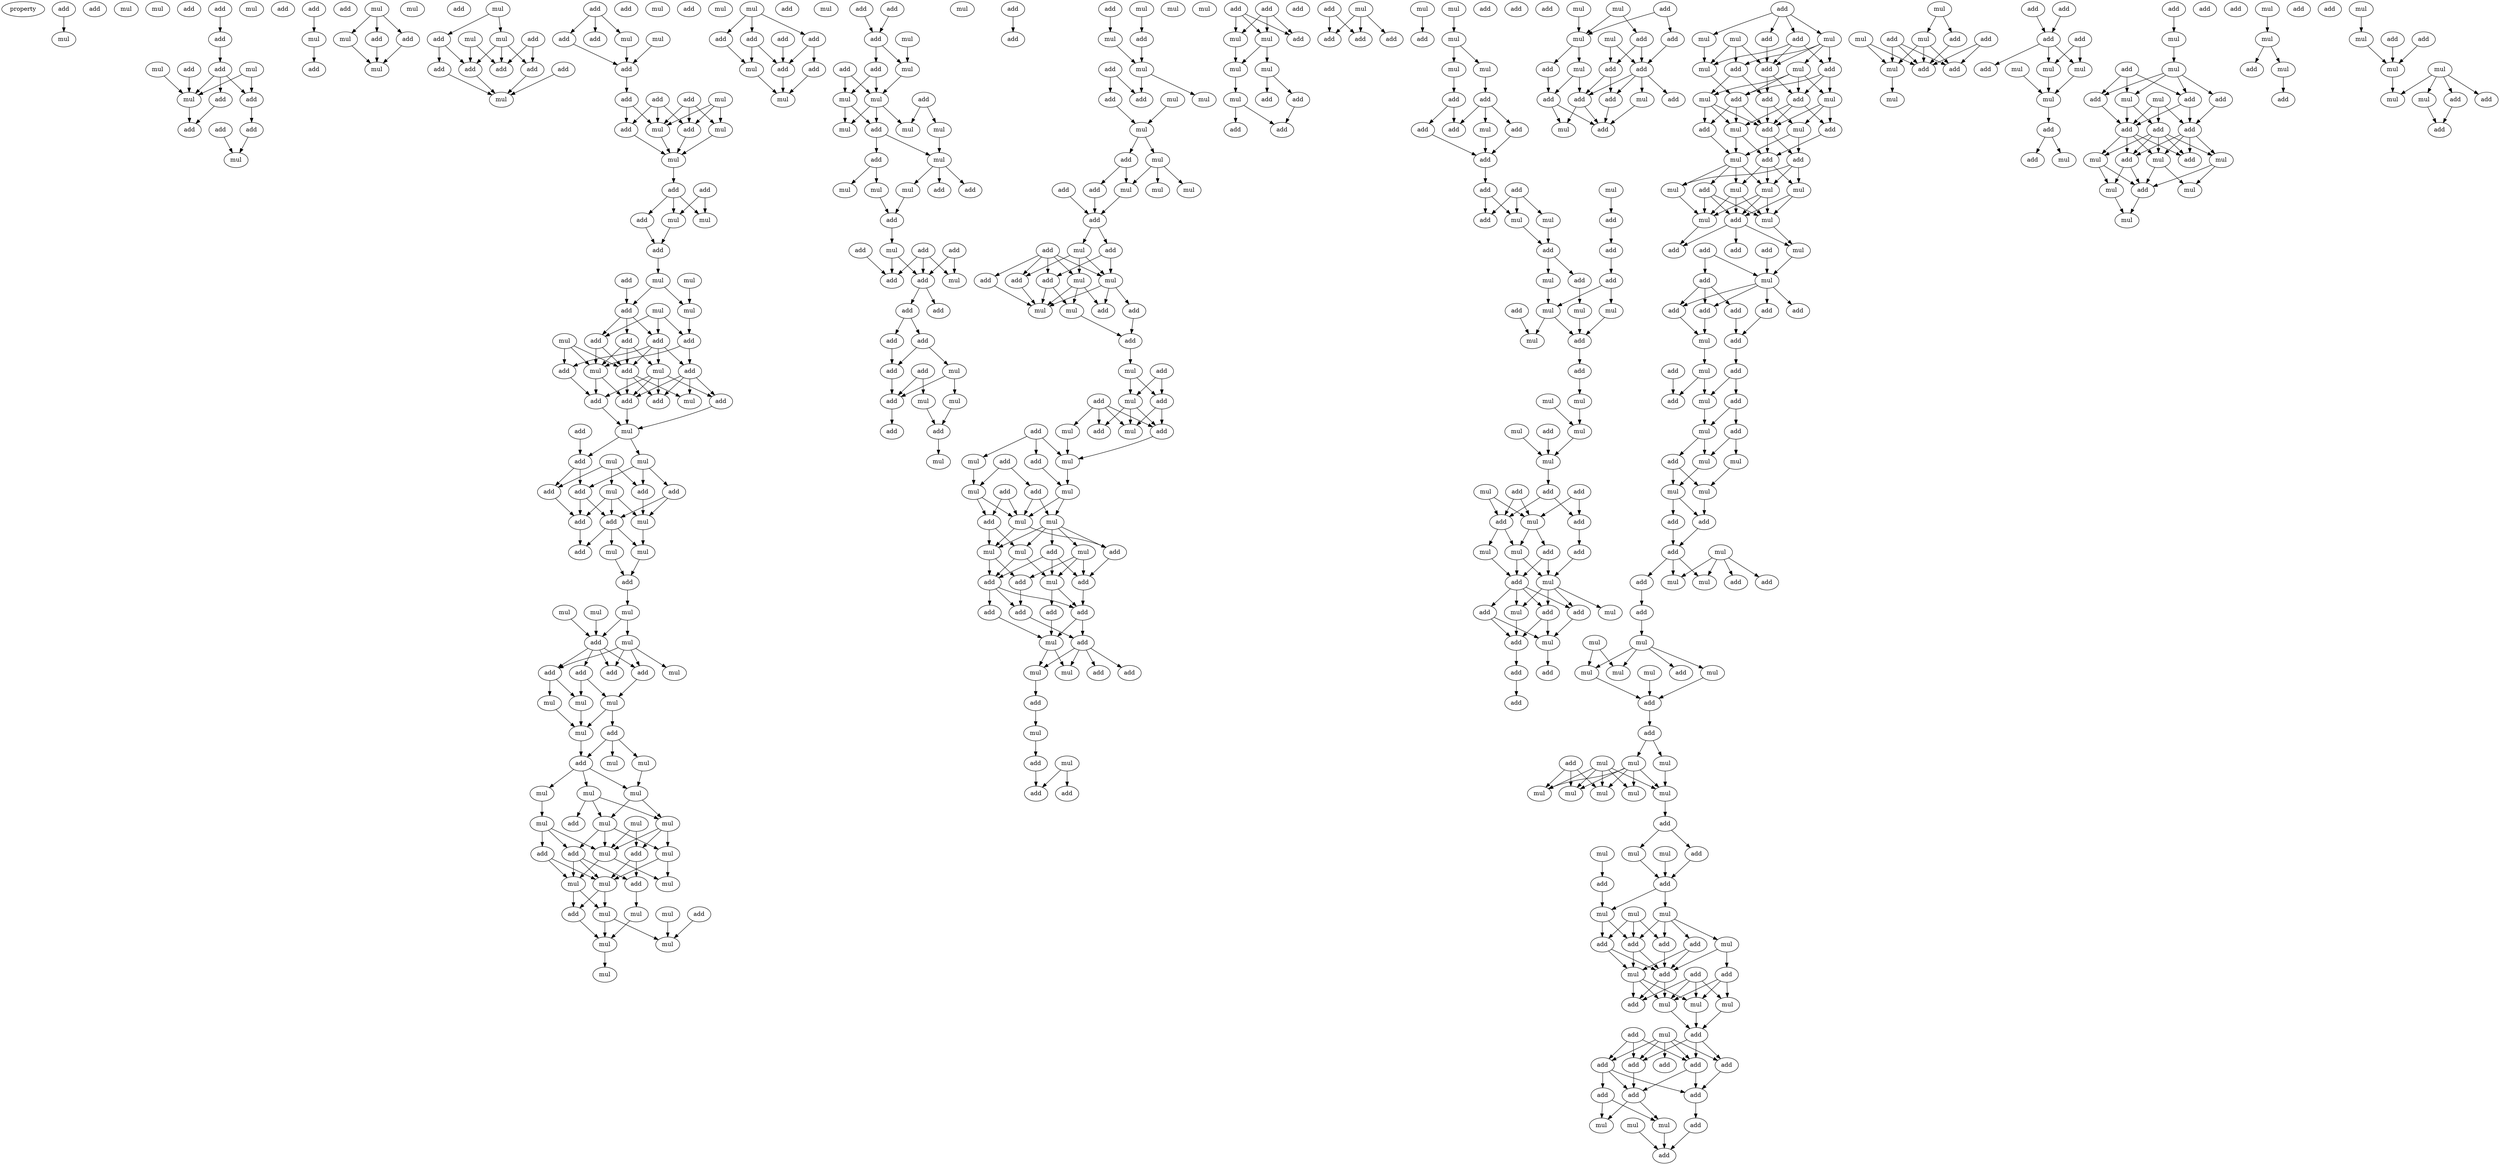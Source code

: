 digraph {
    node [fontcolor=black]
    property [mul=2,lf=1.7]
    0 [ label = add ];
    1 [ label = add ];
    2 [ label = mul ];
    3 [ label = mul ];
    4 [ label = mul ];
    5 [ label = add ];
    6 [ label = add ];
    7 [ label = add ];
    8 [ label = add ];
    9 [ label = mul ];
    10 [ label = mul ];
    11 [ label = add ];
    12 [ label = add ];
    13 [ label = mul ];
    14 [ label = add ];
    15 [ label = add ];
    16 [ label = add ];
    17 [ label = add ];
    18 [ label = mul ];
    19 [ label = mul ];
    20 [ label = add ];
    21 [ label = add ];
    22 [ label = mul ];
    23 [ label = add ];
    24 [ label = add ];
    25 [ label = mul ];
    26 [ label = mul ];
    27 [ label = mul ];
    28 [ label = add ];
    29 [ label = add ];
    30 [ label = mul ];
    31 [ label = add ];
    32 [ label = mul ];
    33 [ label = add ];
    34 [ label = add ];
    35 [ label = mul ];
    36 [ label = mul ];
    37 [ label = add ];
    38 [ label = add ];
    39 [ label = add ];
    40 [ label = add ];
    41 [ label = add ];
    42 [ label = mul ];
    43 [ label = add ];
    44 [ label = add ];
    45 [ label = add ];
    46 [ label = mul ];
    47 [ label = mul ];
    48 [ label = add ];
    49 [ label = add ];
    50 [ label = add ];
    51 [ label = add ];
    52 [ label = mul ];
    53 [ label = add ];
    54 [ label = add ];
    55 [ label = mul ];
    56 [ label = mul ];
    57 [ label = mul ];
    58 [ label = add ];
    59 [ label = add ];
    60 [ label = add ];
    61 [ label = mul ];
    62 [ label = add ];
    63 [ label = mul ];
    64 [ label = mul ];
    65 [ label = add ];
    66 [ label = add ];
    67 [ label = mul ];
    68 [ label = mul ];
    69 [ label = mul ];
    70 [ label = add ];
    71 [ label = mul ];
    72 [ label = mul ];
    73 [ label = add ];
    74 [ label = add ];
    75 [ label = add ];
    76 [ label = add ];
    77 [ label = mul ];
    78 [ label = add ];
    79 [ label = add ];
    80 [ label = mul ];
    81 [ label = add ];
    82 [ label = add ];
    83 [ label = mul ];
    84 [ label = add ];
    85 [ label = add ];
    86 [ label = add ];
    87 [ label = add ];
    88 [ label = mul ];
    89 [ label = add ];
    90 [ label = mul ];
    91 [ label = mul ];
    92 [ label = mul ];
    93 [ label = add ];
    94 [ label = add ];
    95 [ label = add ];
    96 [ label = add ];
    97 [ label = mul ];
    98 [ label = add ];
    99 [ label = add ];
    100 [ label = mul ];
    101 [ label = add ];
    102 [ label = add ];
    103 [ label = mul ];
    104 [ label = add ];
    105 [ label = mul ];
    106 [ label = mul ];
    107 [ label = mul ];
    108 [ label = add ];
    109 [ label = mul ];
    110 [ label = add ];
    111 [ label = add ];
    112 [ label = mul ];
    113 [ label = add ];
    114 [ label = add ];
    115 [ label = mul ];
    116 [ label = mul ];
    117 [ label = mul ];
    118 [ label = add ];
    119 [ label = mul ];
    120 [ label = mul ];
    121 [ label = add ];
    122 [ label = mul ];
    123 [ label = mul ];
    124 [ label = mul ];
    125 [ label = mul ];
    126 [ label = mul ];
    127 [ label = mul ];
    128 [ label = mul ];
    129 [ label = mul ];
    130 [ label = mul ];
    131 [ label = add ];
    132 [ label = mul ];
    133 [ label = add ];
    134 [ label = mul ];
    135 [ label = add ];
    136 [ label = add ];
    137 [ label = mul ];
    138 [ label = add ];
    139 [ label = mul ];
    140 [ label = mul ];
    141 [ label = mul ];
    142 [ label = mul ];
    143 [ label = add ];
    144 [ label = mul ];
    145 [ label = add ];
    146 [ label = mul ];
    147 [ label = mul ];
    148 [ label = mul ];
    149 [ label = mul ];
    150 [ label = add ];
    151 [ label = add ];
    152 [ label = add ];
    153 [ label = add ];
    154 [ label = add ];
    155 [ label = add ];
    156 [ label = mul ];
    157 [ label = add ];
    158 [ label = mul ];
    159 [ label = mul ];
    160 [ label = add ];
    161 [ label = mul ];
    162 [ label = add ];
    163 [ label = add ];
    164 [ label = mul ];
    165 [ label = mul ];
    166 [ label = add ];
    167 [ label = add ];
    168 [ label = add ];
    169 [ label = add ];
    170 [ label = mul ];
    171 [ label = mul ];
    172 [ label = add ];
    173 [ label = mul ];
    174 [ label = add ];
    175 [ label = mul ];
    176 [ label = mul ];
    177 [ label = add ];
    178 [ label = mul ];
    179 [ label = mul ];
    180 [ label = add ];
    181 [ label = add ];
    182 [ label = mul ];
    183 [ label = mul ];
    184 [ label = add ];
    185 [ label = add ];
    186 [ label = add ];
    187 [ label = add ];
    188 [ label = mul ];
    189 [ label = add ];
    190 [ label = mul ];
    191 [ label = add ];
    192 [ label = add ];
    193 [ label = add ];
    194 [ label = add ];
    195 [ label = add ];
    196 [ label = add ];
    197 [ label = add ];
    198 [ label = mul ];
    199 [ label = mul ];
    200 [ label = mul ];
    201 [ label = add ];
    202 [ label = add ];
    203 [ label = add ];
    204 [ label = mul ];
    205 [ label = mul ];
    206 [ label = add ];
    207 [ label = mul ];
    208 [ label = add ];
    209 [ label = add ];
    210 [ label = mul ];
    211 [ label = add ];
    212 [ label = add ];
    213 [ label = mul ];
    214 [ label = mul ];
    215 [ label = mul ];
    216 [ label = add ];
    217 [ label = mul ];
    218 [ label = mul ];
    219 [ label = mul ];
    220 [ label = mul ];
    221 [ label = add ];
    222 [ label = add ];
    223 [ label = add ];
    224 [ label = add ];
    225 [ label = mul ];
    226 [ label = add ];
    227 [ label = mul ];
    228 [ label = add ];
    229 [ label = mul ];
    230 [ label = add ];
    231 [ label = add ];
    232 [ label = mul ];
    233 [ label = add ];
    234 [ label = mul ];
    235 [ label = add ];
    236 [ label = add ];
    237 [ label = add ];
    238 [ label = mul ];
    239 [ label = mul ];
    240 [ label = add ];
    241 [ label = add ];
    242 [ label = mul ];
    243 [ label = add ];
    244 [ label = mul ];
    245 [ label = add ];
    246 [ label = add ];
    247 [ label = mul ];
    248 [ label = add ];
    249 [ label = add ];
    250 [ label = mul ];
    251 [ label = mul ];
    252 [ label = add ];
    253 [ label = mul ];
    254 [ label = add ];
    255 [ label = mul ];
    256 [ label = add ];
    257 [ label = mul ];
    258 [ label = mul ];
    259 [ label = add ];
    260 [ label = mul ];
    261 [ label = mul ];
    262 [ label = add ];
    263 [ label = add ];
    264 [ label = add ];
    265 [ label = add ];
    266 [ label = mul ];
    267 [ label = add ];
    268 [ label = add ];
    269 [ label = add ];
    270 [ label = add ];
    271 [ label = add ];
    272 [ label = mul ];
    273 [ label = mul ];
    274 [ label = add ];
    275 [ label = mul ];
    276 [ label = add ];
    277 [ label = add ];
    278 [ label = mul ];
    279 [ label = mul ];
    280 [ label = mul ];
    281 [ label = add ];
    282 [ label = add ];
    283 [ label = add ];
    284 [ label = mul ];
    285 [ label = add ];
    286 [ label = add ];
    287 [ label = mul ];
    288 [ label = add ];
    289 [ label = add ];
    290 [ label = mul ];
    291 [ label = mul ];
    292 [ label = mul ];
    293 [ label = mul ];
    294 [ label = add ];
    295 [ label = add ];
    296 [ label = add ];
    297 [ label = add ];
    298 [ label = mul ];
    299 [ label = add ];
    300 [ label = add ];
    301 [ label = add ];
    302 [ label = add ];
    303 [ label = mul ];
    304 [ label = add ];
    305 [ label = mul ];
    306 [ label = mul ];
    307 [ label = mul ];
    308 [ label = mul ];
    309 [ label = add ];
    310 [ label = add ];
    311 [ label = add ];
    312 [ label = mul ];
    313 [ label = add ];
    314 [ label = add ];
    315 [ label = add ];
    316 [ label = mul ];
    317 [ label = add ];
    318 [ label = add ];
    319 [ label = add ];
    320 [ label = mul ];
    321 [ label = add ];
    322 [ label = mul ];
    323 [ label = add ];
    324 [ label = add ];
    325 [ label = mul ];
    326 [ label = add ];
    327 [ label = add ];
    328 [ label = add ];
    329 [ label = mul ];
    330 [ label = mul ];
    331 [ label = add ];
    332 [ label = mul ];
    333 [ label = mul ];
    334 [ label = add ];
    335 [ label = add ];
    336 [ label = mul ];
    337 [ label = mul ];
    338 [ label = mul ];
    339 [ label = add ];
    340 [ label = mul ];
    341 [ label = mul ];
    342 [ label = mul ];
    343 [ label = add ];
    344 [ label = add ];
    345 [ label = add ];
    346 [ label = mul ];
    347 [ label = add ];
    348 [ label = add ];
    349 [ label = add ];
    350 [ label = mul ];
    351 [ label = add ];
    352 [ label = mul ];
    353 [ label = add ];
    354 [ label = add ];
    355 [ label = mul ];
    356 [ label = add ];
    357 [ label = add ];
    358 [ label = mul ];
    359 [ label = add ];
    360 [ label = mul ];
    361 [ label = mul ];
    362 [ label = add ];
    363 [ label = add ];
    364 [ label = add ];
    365 [ label = add ];
    366 [ label = add ];
    367 [ label = add ];
    368 [ label = mul ];
    369 [ label = mul ];
    370 [ label = add ];
    371 [ label = add ];
    372 [ label = mul ];
    373 [ label = mul ];
    374 [ label = mul ];
    375 [ label = add ];
    376 [ label = add ];
    377 [ label = add ];
    378 [ label = add ];
    379 [ label = mul ];
    380 [ label = add ];
    381 [ label = add ];
    382 [ label = add ];
    383 [ label = add ];
    384 [ label = mul ];
    385 [ label = add ];
    386 [ label = mul ];
    387 [ label = add ];
    388 [ label = mul ];
    389 [ label = mul ];
    390 [ label = add ];
    391 [ label = mul ];
    392 [ label = mul ];
    393 [ label = add ];
    394 [ label = add ];
    395 [ label = add ];
    396 [ label = mul ];
    397 [ label = add ];
    398 [ label = add ];
    399 [ label = add ];
    400 [ label = mul ];
    401 [ label = add ];
    402 [ label = add ];
    403 [ label = mul ];
    404 [ label = mul ];
    405 [ label = add ];
    406 [ label = add ];
    407 [ label = mul ];
    408 [ label = add ];
    409 [ label = mul ];
    410 [ label = mul ];
    411 [ label = mul ];
    412 [ label = add ];
    413 [ label = mul ];
    414 [ label = add ];
    415 [ label = mul ];
    416 [ label = mul ];
    417 [ label = add ];
    418 [ label = add ];
    419 [ label = mul ];
    420 [ label = add ];
    421 [ label = add ];
    422 [ label = add ];
    423 [ label = mul ];
    424 [ label = add ];
    425 [ label = add ];
    426 [ label = add ];
    427 [ label = add ];
    428 [ label = add ];
    429 [ label = add ];
    430 [ label = mul ];
    431 [ label = add ];
    432 [ label = mul ];
    433 [ label = add ];
    434 [ label = add ];
    435 [ label = add ];
    436 [ label = mul ];
    437 [ label = add ];
    438 [ label = mul ];
    439 [ label = mul ];
    440 [ label = add ];
    441 [ label = mul ];
    442 [ label = mul ];
    443 [ label = mul ];
    444 [ label = add ];
    445 [ label = add ];
    446 [ label = add ];
    447 [ label = mul ];
    448 [ label = add ];
    449 [ label = add ];
    450 [ label = add ];
    451 [ label = mul ];
    452 [ label = mul ];
    453 [ label = add ];
    454 [ label = mul ];
    455 [ label = mul ];
    456 [ label = mul ];
    457 [ label = mul ];
    458 [ label = mul ];
    459 [ label = add ];
    460 [ label = mul ];
    461 [ label = add ];
    462 [ label = add ];
    463 [ label = mul ];
    464 [ label = add ];
    465 [ label = mul ];
    466 [ label = mul ];
    467 [ label = mul ];
    468 [ label = mul ];
    469 [ label = mul ];
    470 [ label = mul ];
    471 [ label = mul ];
    472 [ label = add ];
    473 [ label = add ];
    474 [ label = mul ];
    475 [ label = mul ];
    476 [ label = mul ];
    477 [ label = add ];
    478 [ label = add ];
    479 [ label = mul ];
    480 [ label = mul ];
    481 [ label = mul ];
    482 [ label = add ];
    483 [ label = add ];
    484 [ label = mul ];
    485 [ label = add ];
    486 [ label = add ];
    487 [ label = add ];
    488 [ label = mul ];
    489 [ label = add ];
    490 [ label = add ];
    491 [ label = mul ];
    492 [ label = add ];
    493 [ label = mul ];
    494 [ label = mul ];
    495 [ label = mul ];
    496 [ label = add ];
    497 [ label = add ];
    498 [ label = add ];
    499 [ label = add ];
    500 [ label = add ];
    501 [ label = add ];
    502 [ label = add ];
    503 [ label = add ];
    504 [ label = add ];
    505 [ label = add ];
    506 [ label = add ];
    507 [ label = mul ];
    508 [ label = mul ];
    509 [ label = mul ];
    510 [ label = add ];
    511 [ label = mul ];
    512 [ label = add ];
    513 [ label = mul ];
    514 [ label = add ];
    515 [ label = add ];
    516 [ label = mul ];
    517 [ label = mul ];
    518 [ label = add ];
    519 [ label = add ];
    520 [ label = mul ];
    521 [ label = add ];
    522 [ label = add ];
    523 [ label = add ];
    524 [ label = add ];
    525 [ label = mul ];
    526 [ label = add ];
    527 [ label = mul ];
    528 [ label = mul ];
    529 [ label = mul ];
    530 [ label = add ];
    531 [ label = add ];
    532 [ label = mul ];
    533 [ label = add ];
    534 [ label = mul ];
    535 [ label = mul ];
    536 [ label = add ];
    537 [ label = add ];
    538 [ label = add ];
    539 [ label = mul ];
    540 [ label = add ];
    541 [ label = mul ];
    542 [ label = add ];
    543 [ label = add ];
    544 [ label = add ];
    545 [ label = add ];
    546 [ label = add ];
    547 [ label = mul ];
    548 [ label = add ];
    549 [ label = mul ];
    550 [ label = mul ];
    551 [ label = mul ];
    552 [ label = add ];
    553 [ label = mul ];
    554 [ label = mul ];
    555 [ label = add ];
    556 [ label = mul ];
    557 [ label = add ];
    558 [ label = mul ];
    559 [ label = add ];
    560 [ label = mul ];
    561 [ label = add ];
    562 [ label = add ];
    563 [ label = mul ];
    564 [ label = add ];
    565 [ label = add ];
    566 [ label = mul ];
    567 [ label = mul ];
    568 [ label = mul ];
    569 [ label = mul ];
    570 [ label = add ];
    571 [ label = mul ];
    572 [ label = add ];
    573 [ label = add ];
    0 -> 4 [ name = 0 ];
    6 -> 7 [ name = 1 ];
    7 -> 8 [ name = 2 ];
    8 -> 12 [ name = 3 ];
    8 -> 13 [ name = 4 ];
    8 -> 14 [ name = 5 ];
    9 -> 13 [ name = 6 ];
    9 -> 14 [ name = 7 ];
    10 -> 13 [ name = 8 ];
    11 -> 13 [ name = 9 ];
    12 -> 15 [ name = 10 ];
    13 -> 15 [ name = 11 ];
    14 -> 16 [ name = 12 ];
    16 -> 18 [ name = 13 ];
    17 -> 18 [ name = 14 ];
    21 -> 22 [ name = 15 ];
    22 -> 23 [ name = 16 ];
    25 -> 26 [ name = 17 ];
    25 -> 28 [ name = 18 ];
    25 -> 29 [ name = 19 ];
    26 -> 30 [ name = 20 ];
    28 -> 30 [ name = 21 ];
    29 -> 30 [ name = 22 ];
    32 -> 34 [ name = 23 ];
    32 -> 36 [ name = 24 ];
    33 -> 38 [ name = 25 ];
    33 -> 40 [ name = 26 ];
    34 -> 37 [ name = 27 ];
    34 -> 41 [ name = 28 ];
    35 -> 40 [ name = 29 ];
    35 -> 41 [ name = 30 ];
    36 -> 38 [ name = 31 ];
    36 -> 40 [ name = 32 ];
    36 -> 41 [ name = 33 ];
    37 -> 42 [ name = 34 ];
    38 -> 42 [ name = 35 ];
    39 -> 42 [ name = 36 ];
    41 -> 42 [ name = 37 ];
    43 -> 44 [ name = 38 ];
    43 -> 45 [ name = 39 ];
    43 -> 46 [ name = 40 ];
    44 -> 48 [ name = 41 ];
    46 -> 48 [ name = 42 ];
    47 -> 48 [ name = 43 ];
    48 -> 50 [ name = 44 ];
    49 -> 53 [ name = 45 ];
    49 -> 54 [ name = 46 ];
    49 -> 56 [ name = 47 ];
    50 -> 53 [ name = 48 ];
    50 -> 56 [ name = 49 ];
    51 -> 54 [ name = 50 ];
    51 -> 55 [ name = 51 ];
    51 -> 56 [ name = 52 ];
    52 -> 54 [ name = 53 ];
    52 -> 55 [ name = 54 ];
    52 -> 56 [ name = 55 ];
    53 -> 57 [ name = 56 ];
    54 -> 57 [ name = 57 ];
    55 -> 57 [ name = 58 ];
    56 -> 57 [ name = 59 ];
    57 -> 59 [ name = 60 ];
    59 -> 61 [ name = 61 ];
    59 -> 62 [ name = 62 ];
    59 -> 63 [ name = 63 ];
    60 -> 61 [ name = 64 ];
    60 -> 63 [ name = 65 ];
    61 -> 65 [ name = 66 ];
    62 -> 65 [ name = 67 ];
    65 -> 67 [ name = 68 ];
    66 -> 70 [ name = 69 ];
    67 -> 69 [ name = 70 ];
    67 -> 70 [ name = 71 ];
    68 -> 69 [ name = 72 ];
    69 -> 76 [ name = 73 ];
    70 -> 73 [ name = 74 ];
    70 -> 74 [ name = 75 ];
    70 -> 75 [ name = 76 ];
    71 -> 74 [ name = 77 ];
    71 -> 75 [ name = 78 ];
    71 -> 76 [ name = 79 ];
    72 -> 78 [ name = 80 ];
    72 -> 80 [ name = 81 ];
    72 -> 81 [ name = 82 ];
    73 -> 77 [ name = 83 ];
    73 -> 80 [ name = 84 ];
    73 -> 81 [ name = 85 ];
    74 -> 77 [ name = 86 ];
    74 -> 78 [ name = 87 ];
    74 -> 79 [ name = 88 ];
    74 -> 81 [ name = 89 ];
    75 -> 80 [ name = 90 ];
    75 -> 81 [ name = 91 ];
    76 -> 79 [ name = 92 ];
    76 -> 80 [ name = 93 ];
    77 -> 82 [ name = 94 ];
    77 -> 84 [ name = 95 ];
    77 -> 85 [ name = 96 ];
    77 -> 86 [ name = 97 ];
    78 -> 86 [ name = 98 ];
    79 -> 82 [ name = 99 ];
    79 -> 83 [ name = 100 ];
    79 -> 84 [ name = 101 ];
    79 -> 85 [ name = 102 ];
    80 -> 82 [ name = 103 ];
    80 -> 86 [ name = 104 ];
    81 -> 82 [ name = 105 ];
    81 -> 83 [ name = 106 ];
    81 -> 84 [ name = 107 ];
    82 -> 88 [ name = 108 ];
    85 -> 88 [ name = 109 ];
    86 -> 88 [ name = 110 ];
    87 -> 89 [ name = 111 ];
    88 -> 89 [ name = 112 ];
    88 -> 90 [ name = 113 ];
    89 -> 94 [ name = 114 ];
    89 -> 95 [ name = 115 ];
    90 -> 93 [ name = 116 ];
    90 -> 94 [ name = 117 ];
    90 -> 96 [ name = 118 ];
    91 -> 92 [ name = 119 ];
    91 -> 93 [ name = 120 ];
    91 -> 95 [ name = 121 ];
    92 -> 97 [ name = 122 ];
    92 -> 98 [ name = 123 ];
    92 -> 99 [ name = 124 ];
    93 -> 97 [ name = 125 ];
    94 -> 98 [ name = 126 ];
    94 -> 99 [ name = 127 ];
    95 -> 99 [ name = 128 ];
    96 -> 97 [ name = 129 ];
    96 -> 98 [ name = 130 ];
    97 -> 100 [ name = 131 ];
    98 -> 100 [ name = 132 ];
    98 -> 101 [ name = 133 ];
    98 -> 103 [ name = 134 ];
    99 -> 101 [ name = 135 ];
    100 -> 104 [ name = 136 ];
    103 -> 104 [ name = 137 ];
    104 -> 106 [ name = 138 ];
    105 -> 108 [ name = 139 ];
    106 -> 108 [ name = 140 ];
    106 -> 109 [ name = 141 ];
    107 -> 108 [ name = 142 ];
    108 -> 110 [ name = 143 ];
    108 -> 111 [ name = 144 ];
    108 -> 113 [ name = 145 ];
    108 -> 114 [ name = 146 ];
    109 -> 111 [ name = 147 ];
    109 -> 112 [ name = 148 ];
    109 -> 113 [ name = 149 ];
    109 -> 114 [ name = 150 ];
    110 -> 116 [ name = 151 ];
    110 -> 117 [ name = 152 ];
    113 -> 115 [ name = 153 ];
    113 -> 117 [ name = 154 ];
    114 -> 116 [ name = 155 ];
    115 -> 119 [ name = 156 ];
    116 -> 118 [ name = 157 ];
    116 -> 119 [ name = 158 ];
    117 -> 119 [ name = 159 ];
    118 -> 121 [ name = 160 ];
    118 -> 122 [ name = 161 ];
    118 -> 123 [ name = 162 ];
    119 -> 121 [ name = 163 ];
    121 -> 124 [ name = 164 ];
    121 -> 125 [ name = 165 ];
    121 -> 126 [ name = 166 ];
    122 -> 125 [ name = 167 ];
    124 -> 127 [ name = 168 ];
    124 -> 130 [ name = 169 ];
    124 -> 131 [ name = 170 ];
    125 -> 127 [ name = 171 ];
    125 -> 130 [ name = 172 ];
    126 -> 128 [ name = 173 ];
    127 -> 132 [ name = 174 ];
    127 -> 134 [ name = 175 ];
    127 -> 136 [ name = 176 ];
    128 -> 133 [ name = 177 ];
    128 -> 134 [ name = 178 ];
    128 -> 135 [ name = 179 ];
    129 -> 134 [ name = 180 ];
    129 -> 136 [ name = 181 ];
    130 -> 132 [ name = 182 ];
    130 -> 134 [ name = 183 ];
    130 -> 135 [ name = 184 ];
    132 -> 137 [ name = 185 ];
    132 -> 139 [ name = 186 ];
    133 -> 137 [ name = 187 ];
    133 -> 140 [ name = 188 ];
    134 -> 139 [ name = 189 ];
    134 -> 140 [ name = 190 ];
    135 -> 137 [ name = 191 ];
    135 -> 138 [ name = 192 ];
    135 -> 140 [ name = 193 ];
    136 -> 137 [ name = 194 ];
    136 -> 138 [ name = 195 ];
    137 -> 141 [ name = 196 ];
    137 -> 143 [ name = 197 ];
    138 -> 144 [ name = 198 ];
    140 -> 141 [ name = 199 ];
    140 -> 143 [ name = 200 ];
    141 -> 146 [ name = 201 ];
    141 -> 147 [ name = 202 ];
    142 -> 147 [ name = 203 ];
    143 -> 146 [ name = 204 ];
    144 -> 146 [ name = 205 ];
    145 -> 147 [ name = 206 ];
    146 -> 148 [ name = 207 ];
    149 -> 151 [ name = 208 ];
    149 -> 152 [ name = 209 ];
    149 -> 154 [ name = 210 ];
    150 -> 157 [ name = 211 ];
    151 -> 156 [ name = 212 ];
    151 -> 157 [ name = 213 ];
    152 -> 156 [ name = 214 ];
    154 -> 155 [ name = 215 ];
    154 -> 157 [ name = 216 ];
    155 -> 158 [ name = 217 ];
    156 -> 158 [ name = 218 ];
    157 -> 158 [ name = 219 ];
    160 -> 163 [ name = 220 ];
    162 -> 163 [ name = 221 ];
    163 -> 165 [ name = 222 ];
    163 -> 167 [ name = 223 ];
    164 -> 165 [ name = 224 ];
    165 -> 170 [ name = 225 ];
    166 -> 170 [ name = 226 ];
    166 -> 171 [ name = 227 ];
    167 -> 170 [ name = 228 ];
    167 -> 171 [ name = 229 ];
    168 -> 172 [ name = 230 ];
    169 -> 175 [ name = 231 ];
    169 -> 176 [ name = 232 ];
    170 -> 173 [ name = 233 ];
    170 -> 174 [ name = 234 ];
    170 -> 176 [ name = 235 ];
    171 -> 173 [ name = 236 ];
    171 -> 174 [ name = 237 ];
    174 -> 177 [ name = 238 ];
    174 -> 178 [ name = 239 ];
    175 -> 178 [ name = 240 ];
    177 -> 179 [ name = 241 ];
    177 -> 182 [ name = 242 ];
    178 -> 180 [ name = 243 ];
    178 -> 181 [ name = 244 ];
    178 -> 183 [ name = 245 ];
    182 -> 184 [ name = 246 ];
    183 -> 184 [ name = 247 ];
    184 -> 188 [ name = 248 ];
    185 -> 189 [ name = 249 ];
    186 -> 190 [ name = 250 ];
    186 -> 191 [ name = 251 ];
    187 -> 189 [ name = 252 ];
    187 -> 190 [ name = 253 ];
    187 -> 191 [ name = 254 ];
    188 -> 189 [ name = 255 ];
    188 -> 191 [ name = 256 ];
    191 -> 192 [ name = 257 ];
    191 -> 193 [ name = 258 ];
    192 -> 194 [ name = 259 ];
    192 -> 195 [ name = 260 ];
    194 -> 197 [ name = 261 ];
    195 -> 197 [ name = 262 ];
    195 -> 198 [ name = 263 ];
    196 -> 200 [ name = 264 ];
    196 -> 201 [ name = 265 ];
    197 -> 201 [ name = 266 ];
    198 -> 199 [ name = 267 ];
    198 -> 201 [ name = 268 ];
    199 -> 202 [ name = 269 ];
    200 -> 202 [ name = 270 ];
    201 -> 203 [ name = 271 ];
    202 -> 204 [ name = 272 ];
    205 -> 208 [ name = 273 ];
    206 -> 207 [ name = 274 ];
    207 -> 210 [ name = 275 ];
    208 -> 210 [ name = 276 ];
    209 -> 211 [ name = 277 ];
    209 -> 212 [ name = 278 ];
    210 -> 211 [ name = 279 ];
    210 -> 214 [ name = 280 ];
    212 -> 215 [ name = 281 ];
    213 -> 215 [ name = 282 ];
    215 -> 216 [ name = 283 ];
    215 -> 217 [ name = 284 ];
    216 -> 219 [ name = 285 ];
    216 -> 222 [ name = 286 ];
    217 -> 218 [ name = 287 ];
    217 -> 219 [ name = 288 ];
    217 -> 220 [ name = 289 ];
    219 -> 223 [ name = 290 ];
    221 -> 223 [ name = 291 ];
    222 -> 223 [ name = 292 ];
    223 -> 224 [ name = 293 ];
    223 -> 225 [ name = 294 ];
    224 -> 227 [ name = 295 ];
    224 -> 230 [ name = 296 ];
    225 -> 227 [ name = 297 ];
    225 -> 229 [ name = 298 ];
    225 -> 231 [ name = 299 ];
    226 -> 227 [ name = 300 ];
    226 -> 228 [ name = 301 ];
    226 -> 229 [ name = 302 ];
    226 -> 230 [ name = 303 ];
    226 -> 231 [ name = 304 ];
    227 -> 232 [ name = 305 ];
    227 -> 233 [ name = 306 ];
    227 -> 235 [ name = 307 ];
    228 -> 232 [ name = 308 ];
    229 -> 232 [ name = 309 ];
    229 -> 233 [ name = 310 ];
    229 -> 234 [ name = 311 ];
    230 -> 232 [ name = 312 ];
    230 -> 234 [ name = 313 ];
    231 -> 232 [ name = 314 ];
    234 -> 236 [ name = 315 ];
    235 -> 236 [ name = 316 ];
    236 -> 238 [ name = 317 ];
    237 -> 239 [ name = 318 ];
    237 -> 241 [ name = 319 ];
    238 -> 239 [ name = 320 ];
    238 -> 241 [ name = 321 ];
    239 -> 242 [ name = 322 ];
    239 -> 243 [ name = 323 ];
    239 -> 245 [ name = 324 ];
    240 -> 242 [ name = 325 ];
    240 -> 243 [ name = 326 ];
    240 -> 244 [ name = 327 ];
    240 -> 245 [ name = 328 ];
    241 -> 242 [ name = 329 ];
    241 -> 245 [ name = 330 ];
    244 -> 247 [ name = 331 ];
    245 -> 247 [ name = 332 ];
    246 -> 247 [ name = 333 ];
    246 -> 248 [ name = 334 ];
    246 -> 250 [ name = 335 ];
    247 -> 253 [ name = 336 ];
    248 -> 253 [ name = 337 ];
    249 -> 251 [ name = 338 ];
    249 -> 254 [ name = 339 ];
    250 -> 251 [ name = 340 ];
    251 -> 255 [ name = 341 ];
    251 -> 256 [ name = 342 ];
    252 -> 255 [ name = 343 ];
    252 -> 256 [ name = 344 ];
    253 -> 255 [ name = 345 ];
    253 -> 257 [ name = 346 ];
    254 -> 255 [ name = 347 ];
    254 -> 257 [ name = 348 ];
    255 -> 259 [ name = 349 ];
    255 -> 260 [ name = 350 ];
    256 -> 260 [ name = 351 ];
    256 -> 261 [ name = 352 ];
    257 -> 258 [ name = 353 ];
    257 -> 259 [ name = 354 ];
    257 -> 260 [ name = 355 ];
    257 -> 261 [ name = 356 ];
    257 -> 262 [ name = 357 ];
    258 -> 264 [ name = 358 ];
    258 -> 265 [ name = 359 ];
    258 -> 266 [ name = 360 ];
    259 -> 264 [ name = 361 ];
    260 -> 263 [ name = 362 ];
    260 -> 265 [ name = 363 ];
    261 -> 263 [ name = 364 ];
    261 -> 266 [ name = 365 ];
    262 -> 263 [ name = 366 ];
    262 -> 264 [ name = 367 ];
    262 -> 266 [ name = 368 ];
    263 -> 267 [ name = 369 ];
    263 -> 269 [ name = 370 ];
    263 -> 270 [ name = 371 ];
    264 -> 270 [ name = 372 ];
    265 -> 269 [ name = 373 ];
    266 -> 268 [ name = 374 ];
    266 -> 270 [ name = 375 ];
    267 -> 272 [ name = 376 ];
    268 -> 272 [ name = 377 ];
    269 -> 271 [ name = 378 ];
    270 -> 271 [ name = 379 ];
    270 -> 272 [ name = 380 ];
    271 -> 273 [ name = 381 ];
    271 -> 274 [ name = 382 ];
    271 -> 275 [ name = 383 ];
    271 -> 276 [ name = 384 ];
    272 -> 273 [ name = 385 ];
    272 -> 275 [ name = 386 ];
    275 -> 277 [ name = 387 ];
    277 -> 278 [ name = 388 ];
    278 -> 281 [ name = 389 ];
    280 -> 282 [ name = 390 ];
    280 -> 283 [ name = 391 ];
    281 -> 282 [ name = 392 ];
    285 -> 287 [ name = 393 ];
    285 -> 289 [ name = 394 ];
    285 -> 290 [ name = 395 ];
    286 -> 287 [ name = 396 ];
    286 -> 289 [ name = 397 ];
    286 -> 290 [ name = 398 ];
    287 -> 291 [ name = 399 ];
    290 -> 291 [ name = 400 ];
    290 -> 292 [ name = 401 ];
    291 -> 293 [ name = 402 ];
    292 -> 294 [ name = 403 ];
    292 -> 295 [ name = 404 ];
    293 -> 296 [ name = 405 ];
    293 -> 297 [ name = 406 ];
    295 -> 297 [ name = 407 ];
    298 -> 300 [ name = 408 ];
    298 -> 301 [ name = 409 ];
    298 -> 302 [ name = 410 ];
    299 -> 300 [ name = 411 ];
    299 -> 302 [ name = 412 ];
    303 -> 304 [ name = 413 ];
    305 -> 306 [ name = 414 ];
    306 -> 307 [ name = 415 ];
    306 -> 308 [ name = 416 ];
    307 -> 310 [ name = 417 ];
    308 -> 309 [ name = 418 ];
    309 -> 311 [ name = 419 ];
    309 -> 312 [ name = 420 ];
    309 -> 314 [ name = 421 ];
    310 -> 311 [ name = 422 ];
    310 -> 313 [ name = 423 ];
    312 -> 315 [ name = 424 ];
    313 -> 315 [ name = 425 ];
    314 -> 315 [ name = 426 ];
    315 -> 317 [ name = 427 ];
    316 -> 321 [ name = 428 ];
    317 -> 319 [ name = 429 ];
    317 -> 320 [ name = 430 ];
    318 -> 319 [ name = 431 ];
    318 -> 320 [ name = 432 ];
    318 -> 322 [ name = 433 ];
    320 -> 324 [ name = 434 ];
    321 -> 323 [ name = 435 ];
    322 -> 324 [ name = 436 ];
    323 -> 326 [ name = 437 ];
    324 -> 325 [ name = 438 ];
    324 -> 327 [ name = 439 ];
    325 -> 329 [ name = 440 ];
    326 -> 329 [ name = 441 ];
    326 -> 332 [ name = 442 ];
    327 -> 330 [ name = 443 ];
    329 -> 333 [ name = 444 ];
    329 -> 334 [ name = 445 ];
    330 -> 334 [ name = 446 ];
    331 -> 333 [ name = 447 ];
    332 -> 334 [ name = 448 ];
    334 -> 335 [ name = 449 ];
    335 -> 337 [ name = 450 ];
    336 -> 340 [ name = 451 ];
    337 -> 340 [ name = 452 ];
    338 -> 341 [ name = 453 ];
    339 -> 341 [ name = 454 ];
    340 -> 341 [ name = 455 ];
    341 -> 343 [ name = 456 ];
    342 -> 346 [ name = 457 ];
    342 -> 347 [ name = 458 ];
    343 -> 347 [ name = 459 ];
    343 -> 348 [ name = 460 ];
    344 -> 346 [ name = 461 ];
    344 -> 347 [ name = 462 ];
    345 -> 346 [ name = 463 ];
    345 -> 348 [ name = 464 ];
    346 -> 351 [ name = 465 ];
    346 -> 352 [ name = 466 ];
    347 -> 350 [ name = 467 ];
    347 -> 352 [ name = 468 ];
    348 -> 349 [ name = 469 ];
    349 -> 355 [ name = 470 ];
    350 -> 354 [ name = 471 ];
    351 -> 354 [ name = 472 ];
    351 -> 355 [ name = 473 ];
    352 -> 354 [ name = 474 ];
    352 -> 355 [ name = 475 ];
    354 -> 356 [ name = 476 ];
    354 -> 357 [ name = 477 ];
    354 -> 358 [ name = 478 ];
    354 -> 359 [ name = 479 ];
    355 -> 356 [ name = 480 ];
    355 -> 357 [ name = 481 ];
    355 -> 358 [ name = 482 ];
    355 -> 360 [ name = 483 ];
    356 -> 361 [ name = 484 ];
    356 -> 362 [ name = 485 ];
    357 -> 361 [ name = 486 ];
    358 -> 362 [ name = 487 ];
    359 -> 361 [ name = 488 ];
    359 -> 362 [ name = 489 ];
    361 -> 363 [ name = 490 ];
    362 -> 365 [ name = 491 ];
    365 -> 366 [ name = 492 ];
    367 -> 371 [ name = 493 ];
    367 -> 372 [ name = 494 ];
    368 -> 372 [ name = 495 ];
    369 -> 370 [ name = 496 ];
    369 -> 372 [ name = 497 ];
    370 -> 375 [ name = 498 ];
    370 -> 376 [ name = 499 ];
    371 -> 375 [ name = 500 ];
    372 -> 374 [ name = 501 ];
    372 -> 377 [ name = 502 ];
    373 -> 375 [ name = 503 ];
    373 -> 376 [ name = 504 ];
    374 -> 378 [ name = 505 ];
    374 -> 382 [ name = 506 ];
    375 -> 379 [ name = 507 ];
    375 -> 380 [ name = 508 ];
    375 -> 381 [ name = 509 ];
    375 -> 382 [ name = 510 ];
    376 -> 381 [ name = 511 ];
    376 -> 382 [ name = 512 ];
    377 -> 378 [ name = 513 ];
    378 -> 383 [ name = 514 ];
    378 -> 384 [ name = 515 ];
    379 -> 383 [ name = 516 ];
    381 -> 383 [ name = 517 ];
    382 -> 383 [ name = 518 ];
    382 -> 384 [ name = 519 ];
    385 -> 386 [ name = 520 ];
    385 -> 387 [ name = 521 ];
    385 -> 389 [ name = 522 ];
    385 -> 390 [ name = 523 ];
    386 -> 391 [ name = 524 ];
    386 -> 393 [ name = 525 ];
    386 -> 394 [ name = 526 ];
    386 -> 395 [ name = 527 ];
    387 -> 392 [ name = 528 ];
    387 -> 394 [ name = 529 ];
    387 -> 395 [ name = 530 ];
    388 -> 392 [ name = 531 ];
    388 -> 393 [ name = 532 ];
    388 -> 395 [ name = 533 ];
    389 -> 392 [ name = 534 ];
    390 -> 395 [ name = 535 ];
    391 -> 396 [ name = 536 ];
    391 -> 397 [ name = 537 ];
    391 -> 399 [ name = 538 ];
    391 -> 400 [ name = 539 ];
    392 -> 397 [ name = 540 ];
    393 -> 396 [ name = 541 ];
    393 -> 398 [ name = 542 ];
    394 -> 397 [ name = 543 ];
    394 -> 399 [ name = 544 ];
    394 -> 400 [ name = 545 ];
    395 -> 398 [ name = 546 ];
    395 -> 399 [ name = 547 ];
    396 -> 401 [ name = 548 ];
    396 -> 402 [ name = 549 ];
    396 -> 403 [ name = 550 ];
    397 -> 401 [ name = 551 ];
    397 -> 402 [ name = 552 ];
    397 -> 403 [ name = 553 ];
    398 -> 401 [ name = 554 ];
    398 -> 404 [ name = 555 ];
    399 -> 401 [ name = 556 ];
    399 -> 403 [ name = 557 ];
    399 -> 405 [ name = 558 ];
    400 -> 401 [ name = 559 ];
    400 -> 404 [ name = 560 ];
    400 -> 405 [ name = 561 ];
    401 -> 406 [ name = 562 ];
    401 -> 408 [ name = 563 ];
    402 -> 407 [ name = 564 ];
    403 -> 407 [ name = 565 ];
    403 -> 408 [ name = 566 ];
    404 -> 406 [ name = 567 ];
    404 -> 407 [ name = 568 ];
    405 -> 408 [ name = 569 ];
    406 -> 409 [ name = 570 ];
    406 -> 410 [ name = 571 ];
    406 -> 411 [ name = 572 ];
    407 -> 409 [ name = 573 ];
    407 -> 410 [ name = 574 ];
    407 -> 412 [ name = 575 ];
    407 -> 413 [ name = 576 ];
    408 -> 409 [ name = 577 ];
    408 -> 411 [ name = 578 ];
    408 -> 413 [ name = 579 ];
    409 -> 414 [ name = 580 ];
    409 -> 415 [ name = 581 ];
    409 -> 416 [ name = 582 ];
    410 -> 415 [ name = 583 ];
    411 -> 414 [ name = 584 ];
    411 -> 416 [ name = 585 ];
    412 -> 414 [ name = 586 ];
    412 -> 415 [ name = 587 ];
    412 -> 416 [ name = 588 ];
    413 -> 414 [ name = 589 ];
    413 -> 415 [ name = 590 ];
    413 -> 416 [ name = 591 ];
    414 -> 417 [ name = 592 ];
    414 -> 419 [ name = 593 ];
    414 -> 420 [ name = 594 ];
    415 -> 420 [ name = 595 ];
    416 -> 419 [ name = 596 ];
    418 -> 423 [ name = 597 ];
    419 -> 423 [ name = 598 ];
    421 -> 422 [ name = 599 ];
    421 -> 423 [ name = 600 ];
    422 -> 424 [ name = 601 ];
    422 -> 425 [ name = 602 ];
    422 -> 427 [ name = 603 ];
    423 -> 424 [ name = 604 ];
    423 -> 426 [ name = 605 ];
    423 -> 427 [ name = 606 ];
    423 -> 428 [ name = 607 ];
    424 -> 430 [ name = 608 ];
    425 -> 429 [ name = 609 ];
    426 -> 429 [ name = 610 ];
    427 -> 430 [ name = 611 ];
    429 -> 431 [ name = 612 ];
    430 -> 432 [ name = 613 ];
    431 -> 434 [ name = 614 ];
    431 -> 436 [ name = 615 ];
    432 -> 435 [ name = 616 ];
    432 -> 436 [ name = 617 ];
    433 -> 435 [ name = 618 ];
    434 -> 437 [ name = 619 ];
    434 -> 438 [ name = 620 ];
    436 -> 438 [ name = 621 ];
    437 -> 439 [ name = 622 ];
    437 -> 441 [ name = 623 ];
    438 -> 439 [ name = 624 ];
    438 -> 440 [ name = 625 ];
    439 -> 442 [ name = 626 ];
    440 -> 442 [ name = 627 ];
    440 -> 443 [ name = 628 ];
    441 -> 443 [ name = 629 ];
    442 -> 444 [ name = 630 ];
    442 -> 445 [ name = 631 ];
    443 -> 444 [ name = 632 ];
    444 -> 446 [ name = 633 ];
    445 -> 446 [ name = 634 ];
    446 -> 450 [ name = 635 ];
    446 -> 451 [ name = 636 ];
    446 -> 452 [ name = 637 ];
    447 -> 448 [ name = 638 ];
    447 -> 449 [ name = 639 ];
    447 -> 451 [ name = 640 ];
    447 -> 452 [ name = 641 ];
    450 -> 453 [ name = 642 ];
    453 -> 454 [ name = 643 ];
    454 -> 457 [ name = 644 ];
    454 -> 458 [ name = 645 ];
    454 -> 459 [ name = 646 ];
    454 -> 460 [ name = 647 ];
    455 -> 458 [ name = 648 ];
    455 -> 460 [ name = 649 ];
    456 -> 461 [ name = 650 ];
    457 -> 461 [ name = 651 ];
    458 -> 461 [ name = 652 ];
    461 -> 462 [ name = 653 ];
    462 -> 465 [ name = 654 ];
    462 -> 466 [ name = 655 ];
    463 -> 467 [ name = 656 ];
    463 -> 468 [ name = 657 ];
    463 -> 469 [ name = 658 ];
    463 -> 470 [ name = 659 ];
    463 -> 471 [ name = 660 ];
    464 -> 467 [ name = 661 ];
    464 -> 468 [ name = 662 ];
    464 -> 471 [ name = 663 ];
    465 -> 467 [ name = 664 ];
    465 -> 468 [ name = 665 ];
    465 -> 469 [ name = 666 ];
    465 -> 470 [ name = 667 ];
    465 -> 471 [ name = 668 ];
    466 -> 470 [ name = 669 ];
    470 -> 472 [ name = 670 ];
    472 -> 473 [ name = 671 ];
    472 -> 475 [ name = 672 ];
    473 -> 478 [ name = 673 ];
    474 -> 477 [ name = 674 ];
    475 -> 478 [ name = 675 ];
    476 -> 478 [ name = 676 ];
    477 -> 479 [ name = 677 ];
    478 -> 479 [ name = 678 ];
    478 -> 481 [ name = 679 ];
    479 -> 482 [ name = 680 ];
    479 -> 486 [ name = 681 ];
    480 -> 482 [ name = 682 ];
    480 -> 485 [ name = 683 ];
    480 -> 486 [ name = 684 ];
    481 -> 483 [ name = 685 ];
    481 -> 484 [ name = 686 ];
    481 -> 485 [ name = 687 ];
    481 -> 486 [ name = 688 ];
    482 -> 488 [ name = 689 ];
    482 -> 490 [ name = 690 ];
    483 -> 488 [ name = 691 ];
    483 -> 490 [ name = 692 ];
    484 -> 487 [ name = 693 ];
    484 -> 490 [ name = 694 ];
    485 -> 490 [ name = 695 ];
    486 -> 488 [ name = 696 ];
    486 -> 490 [ name = 697 ];
    487 -> 491 [ name = 698 ];
    487 -> 493 [ name = 699 ];
    487 -> 494 [ name = 700 ];
    488 -> 492 [ name = 701 ];
    488 -> 493 [ name = 702 ];
    488 -> 494 [ name = 703 ];
    489 -> 491 [ name = 704 ];
    489 -> 492 [ name = 705 ];
    489 -> 493 [ name = 706 ];
    489 -> 494 [ name = 707 ];
    490 -> 492 [ name = 708 ];
    490 -> 494 [ name = 709 ];
    491 -> 496 [ name = 710 ];
    493 -> 496 [ name = 711 ];
    494 -> 496 [ name = 712 ];
    495 -> 498 [ name = 713 ];
    495 -> 499 [ name = 714 ];
    495 -> 500 [ name = 715 ];
    495 -> 501 [ name = 716 ];
    495 -> 502 [ name = 717 ];
    496 -> 498 [ name = 718 ];
    496 -> 500 [ name = 719 ];
    496 -> 501 [ name = 720 ];
    497 -> 498 [ name = 721 ];
    497 -> 499 [ name = 722 ];
    497 -> 500 [ name = 723 ];
    498 -> 503 [ name = 724 ];
    499 -> 503 [ name = 725 ];
    499 -> 504 [ name = 726 ];
    499 -> 505 [ name = 727 ];
    500 -> 503 [ name = 728 ];
    500 -> 505 [ name = 729 ];
    501 -> 505 [ name = 730 ];
    503 -> 507 [ name = 731 ];
    503 -> 509 [ name = 732 ];
    504 -> 507 [ name = 733 ];
    504 -> 509 [ name = 734 ];
    505 -> 506 [ name = 735 ];
    506 -> 510 [ name = 736 ];
    507 -> 510 [ name = 737 ];
    508 -> 510 [ name = 738 ];
    511 -> 515 [ name = 739 ];
    511 -> 516 [ name = 740 ];
    512 -> 517 [ name = 741 ];
    512 -> 518 [ name = 742 ];
    512 -> 519 [ name = 743 ];
    513 -> 517 [ name = 744 ];
    513 -> 519 [ name = 745 ];
    514 -> 518 [ name = 746 ];
    514 -> 519 [ name = 747 ];
    515 -> 519 [ name = 748 ];
    516 -> 517 [ name = 749 ];
    516 -> 518 [ name = 750 ];
    516 -> 519 [ name = 751 ];
    517 -> 520 [ name = 752 ];
    521 -> 523 [ name = 753 ];
    522 -> 523 [ name = 754 ];
    523 -> 526 [ name = 755 ];
    523 -> 527 [ name = 756 ];
    523 -> 528 [ name = 757 ];
    524 -> 527 [ name = 758 ];
    524 -> 528 [ name = 759 ];
    525 -> 529 [ name = 760 ];
    527 -> 529 [ name = 761 ];
    528 -> 529 [ name = 762 ];
    529 -> 530 [ name = 763 ];
    530 -> 531 [ name = 764 ];
    530 -> 532 [ name = 765 ];
    533 -> 534 [ name = 766 ];
    534 -> 535 [ name = 767 ];
    535 -> 538 [ name = 768 ];
    535 -> 540 [ name = 769 ];
    535 -> 541 [ name = 770 ];
    535 -> 542 [ name = 771 ];
    537 -> 540 [ name = 772 ];
    537 -> 541 [ name = 773 ];
    537 -> 542 [ name = 774 ];
    538 -> 545 [ name = 775 ];
    539 -> 543 [ name = 776 ];
    539 -> 544 [ name = 777 ];
    539 -> 545 [ name = 778 ];
    540 -> 543 [ name = 779 ];
    541 -> 543 [ name = 780 ];
    541 -> 544 [ name = 781 ];
    542 -> 543 [ name = 782 ];
    542 -> 545 [ name = 783 ];
    543 -> 546 [ name = 784 ];
    543 -> 548 [ name = 785 ];
    543 -> 549 [ name = 786 ];
    543 -> 550 [ name = 787 ];
    544 -> 546 [ name = 788 ];
    544 -> 547 [ name = 789 ];
    544 -> 548 [ name = 790 ];
    544 -> 549 [ name = 791 ];
    544 -> 550 [ name = 792 ];
    545 -> 546 [ name = 793 ];
    545 -> 547 [ name = 794 ];
    545 -> 548 [ name = 795 ];
    545 -> 550 [ name = 796 ];
    546 -> 551 [ name = 797 ];
    546 -> 552 [ name = 798 ];
    547 -> 552 [ name = 799 ];
    547 -> 553 [ name = 800 ];
    549 -> 551 [ name = 801 ];
    549 -> 552 [ name = 802 ];
    550 -> 552 [ name = 803 ];
    550 -> 553 [ name = 804 ];
    551 -> 554 [ name = 805 ];
    552 -> 554 [ name = 806 ];
    556 -> 558 [ name = 807 ];
    558 -> 559 [ name = 808 ];
    558 -> 560 [ name = 809 ];
    560 -> 561 [ name = 810 ];
    563 -> 566 [ name = 811 ];
    564 -> 567 [ name = 812 ];
    565 -> 567 [ name = 813 ];
    566 -> 567 [ name = 814 ];
    567 -> 571 [ name = 815 ];
    568 -> 569 [ name = 816 ];
    568 -> 570 [ name = 817 ];
    568 -> 571 [ name = 818 ];
    568 -> 572 [ name = 819 ];
    569 -> 573 [ name = 820 ];
    570 -> 573 [ name = 821 ];
}
